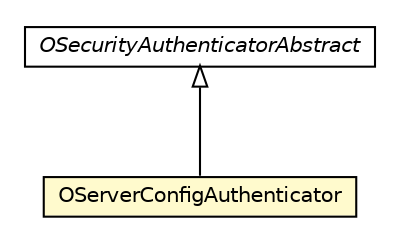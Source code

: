 #!/usr/local/bin/dot
#
# Class diagram 
# Generated by UMLGraph version R5_6-24-gf6e263 (http://www.umlgraph.org/)
#

digraph G {
	edge [fontname="Helvetica",fontsize=10,labelfontname="Helvetica",labelfontsize=10];
	node [fontname="Helvetica",fontsize=10,shape=plaintext];
	nodesep=0.25;
	ranksep=0.5;
	// com.orientechnologies.orient.server.security.OSecurityAuthenticatorAbstract
	c6613386 [label=<<table title="com.orientechnologies.orient.server.security.OSecurityAuthenticatorAbstract" border="0" cellborder="1" cellspacing="0" cellpadding="2" port="p" href="../OSecurityAuthenticatorAbstract.html">
		<tr><td><table border="0" cellspacing="0" cellpadding="1">
<tr><td align="center" balign="center"><font face="Helvetica-Oblique"> OSecurityAuthenticatorAbstract </font></td></tr>
		</table></td></tr>
		</table>>, URL="../OSecurityAuthenticatorAbstract.html", fontname="Helvetica", fontcolor="black", fontsize=10.0];
	// com.orientechnologies.orient.server.security.authenticator.OServerConfigAuthenticator
	c6613391 [label=<<table title="com.orientechnologies.orient.server.security.authenticator.OServerConfigAuthenticator" border="0" cellborder="1" cellspacing="0" cellpadding="2" port="p" bgcolor="lemonChiffon" href="./OServerConfigAuthenticator.html">
		<tr><td><table border="0" cellspacing="0" cellpadding="1">
<tr><td align="center" balign="center"> OServerConfigAuthenticator </td></tr>
		</table></td></tr>
		</table>>, URL="./OServerConfigAuthenticator.html", fontname="Helvetica", fontcolor="black", fontsize=10.0];
	//com.orientechnologies.orient.server.security.authenticator.OServerConfigAuthenticator extends com.orientechnologies.orient.server.security.OSecurityAuthenticatorAbstract
	c6613386:p -> c6613391:p [dir=back,arrowtail=empty];
}

